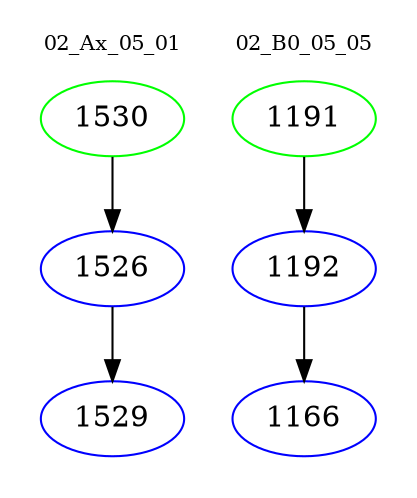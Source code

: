 digraph{
subgraph cluster_0 {
color = white
label = "02_Ax_05_01";
fontsize=10;
T0_1530 [label="1530", color="green"]
T0_1530 -> T0_1526 [color="black"]
T0_1526 [label="1526", color="blue"]
T0_1526 -> T0_1529 [color="black"]
T0_1529 [label="1529", color="blue"]
}
subgraph cluster_1 {
color = white
label = "02_B0_05_05";
fontsize=10;
T1_1191 [label="1191", color="green"]
T1_1191 -> T1_1192 [color="black"]
T1_1192 [label="1192", color="blue"]
T1_1192 -> T1_1166 [color="black"]
T1_1166 [label="1166", color="blue"]
}
}
